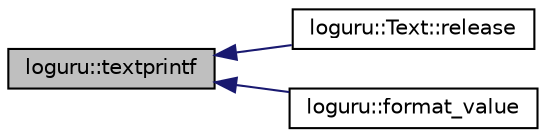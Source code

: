 digraph "loguru::textprintf"
{
  edge [fontname="Helvetica",fontsize="10",labelfontname="Helvetica",labelfontsize="10"];
  node [fontname="Helvetica",fontsize="10",shape=record];
  rankdir="LR";
  Node192 [label="loguru::textprintf",height=0.2,width=0.4,color="black", fillcolor="grey75", style="filled", fontcolor="black"];
  Node192 -> Node193 [dir="back",color="midnightblue",fontsize="10",style="solid",fontname="Helvetica"];
  Node193 [label="loguru::Text::release",height=0.2,width=0.4,color="black", fillcolor="white", style="filled",URL="$classloguru_1_1_text.html#a12033e376719ce1ddbccf51ff390bc90"];
  Node192 -> Node194 [dir="back",color="midnightblue",fontsize="10",style="solid",fontname="Helvetica"];
  Node194 [label="loguru::format_value",height=0.2,width=0.4,color="black", fillcolor="white", style="filled",URL="$namespaceloguru.html#a6c3378ed659354fa4a5afa591faa1b9a"];
}
